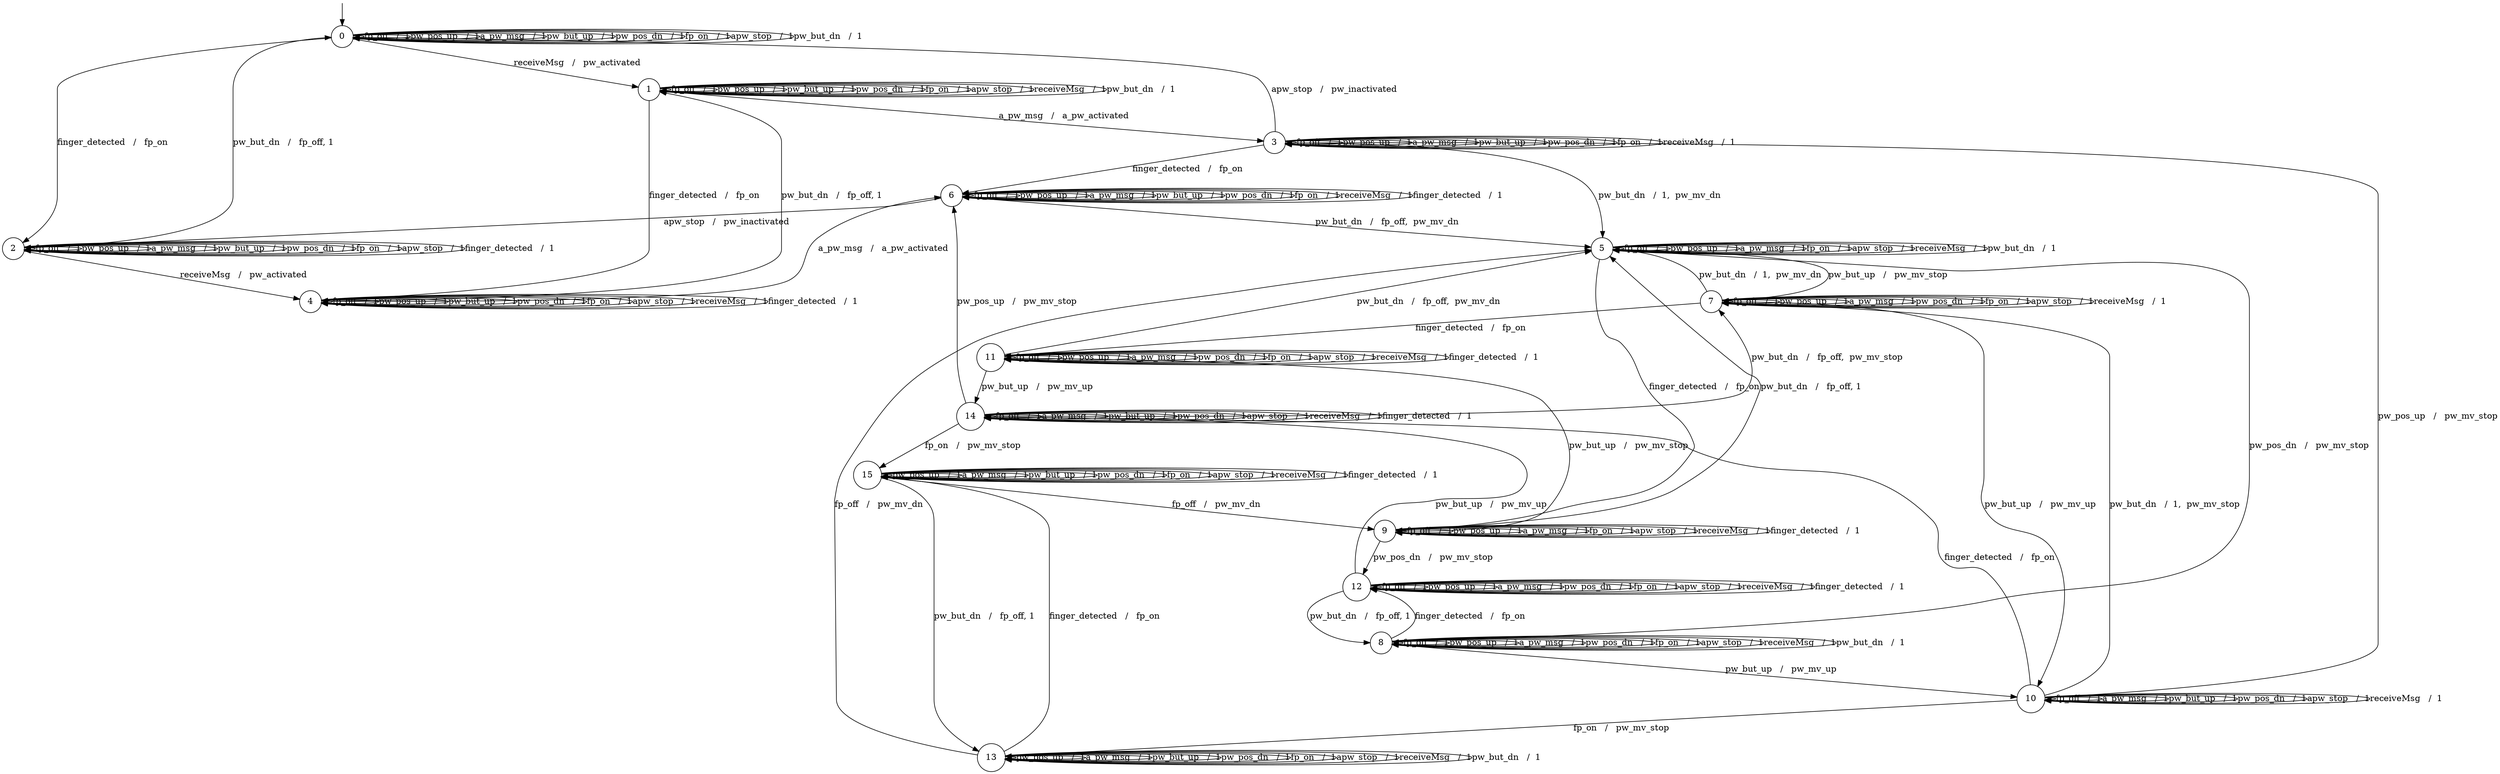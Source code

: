 digraph g {

	s0 [shape="circle" label="0"];
	s1 [shape="circle" label="1"];
	s2 [shape="circle" label="2"];
	s3 [shape="circle" label="3"];
	s4 [shape="circle" label="4"];
	s5 [shape="circle" label="5"];
	s6 [shape="circle" label="6"];
	s7 [shape="circle" label="7"];
	s8 [shape="circle" label="8"];
	s9 [shape="circle" label="9"];
	s10 [shape="circle" label="10"];
	s11 [shape="circle" label="11"];
	s12 [shape="circle" label="12"];
	s13 [shape="circle" label="13"];
	s14 [shape="circle" label="14"];
	s15 [shape="circle" label="15"];
	s0 -> s0 [label="fp_off   /  1"];
	s0 -> s0 [label="pw_pos_up   /  1"];
	s0 -> s0 [label="a_pw_msg   /  1"];
	s0 -> s0 [label="pw_but_up   /  1"];
	s0 -> s0 [label="pw_pos_dn   /  1"];
	s0 -> s0 [label="fp_on   /  1"];
	s0 -> s0 [label="apw_stop   /  1"];
	s0 -> s1 [label="receiveMsg   /   pw_activated"];
	s0 -> s0 [label="pw_but_dn   /  1"];
	s0 -> s2 [label="finger_detected   /   fp_on"];
	s1 -> s1 [label="fp_off   /  1"];
	s1 -> s1 [label="pw_pos_up   /  1"];
	s1 -> s3 [label="a_pw_msg   /   a_pw_activated"];
	s1 -> s1 [label="pw_but_up   /  1"];
	s1 -> s1 [label="pw_pos_dn   /  1"];
	s1 -> s1 [label="fp_on   /  1"];
	s1 -> s1 [label="apw_stop   /  1"];
	s1 -> s1 [label="receiveMsg   /  1"];
	s1 -> s1 [label="pw_but_dn   /  1"];
	s1 -> s4 [label="finger_detected   /   fp_on"];
	s2 -> s2 [label="fp_off   /  1"];
	s2 -> s2 [label="pw_pos_up   /  1"];
	s2 -> s2 [label="a_pw_msg   /  1"];
	s2 -> s2 [label="pw_but_up   /  1"];
	s2 -> s2 [label="pw_pos_dn   /  1"];
	s2 -> s2 [label="fp_on   /  1"];
	s2 -> s2 [label="apw_stop   /  1"];
	s2 -> s4 [label="receiveMsg   /   pw_activated"];
	s2 -> s0 [label="pw_but_dn   /   fp_off, 1"];
	s2 -> s2 [label="finger_detected   /  1"];
	s3 -> s3 [label="fp_off   /  1"];
	s3 -> s3 [label="pw_pos_up   /  1"];
	s3 -> s3 [label="a_pw_msg   /  1"];
	s3 -> s3 [label="pw_but_up   /  1"];
	s3 -> s3 [label="pw_pos_dn   /  1"];
	s3 -> s3 [label="fp_on   /  1"];
	s3 -> s0 [label="apw_stop   /   pw_inactivated"];
	s3 -> s3 [label="receiveMsg   /  1"];
	s3 -> s5 [label="pw_but_dn   /  1,  pw_mv_dn"];
	s3 -> s6 [label="finger_detected   /   fp_on"];
	s4 -> s4 [label="fp_off   /  1"];
	s4 -> s4 [label="pw_pos_up   /  1"];
	s4 -> s6 [label="a_pw_msg   /   a_pw_activated"];
	s4 -> s4 [label="pw_but_up   /  1"];
	s4 -> s4 [label="pw_pos_dn   /  1"];
	s4 -> s4 [label="fp_on   /  1"];
	s4 -> s4 [label="apw_stop   /  1"];
	s4 -> s4 [label="receiveMsg   /  1"];
	s4 -> s1 [label="pw_but_dn   /   fp_off, 1"];
	s4 -> s4 [label="finger_detected   /  1"];
	s5 -> s5 [label="fp_off   /  1"];
	s5 -> s5 [label="pw_pos_up   /  1"];
	s5 -> s5 [label="a_pw_msg   /  1"];
	s5 -> s7 [label="pw_but_up   /   pw_mv_stop"];
	s5 -> s8 [label="pw_pos_dn   /   pw_mv_stop"];
	s5 -> s5 [label="fp_on   /  1"];
	s5 -> s5 [label="apw_stop   /  1"];
	s5 -> s5 [label="receiveMsg   /  1"];
	s5 -> s5 [label="pw_but_dn   /  1"];
	s5 -> s9 [label="finger_detected   /   fp_on"];
	s6 -> s6 [label="fp_off   /  1"];
	s6 -> s6 [label="pw_pos_up   /  1"];
	s6 -> s6 [label="a_pw_msg   /  1"];
	s6 -> s6 [label="pw_but_up   /  1"];
	s6 -> s6 [label="pw_pos_dn   /  1"];
	s6 -> s6 [label="fp_on   /  1"];
	s6 -> s2 [label="apw_stop   /   pw_inactivated"];
	s6 -> s6 [label="receiveMsg   /  1"];
	s6 -> s5 [label="pw_but_dn   /   fp_off,  pw_mv_dn"];
	s6 -> s6 [label="finger_detected   /  1"];
	s7 -> s7 [label="fp_off   /  1"];
	s7 -> s7 [label="pw_pos_up   /  1"];
	s7 -> s7 [label="a_pw_msg   /  1"];
	s7 -> s10 [label="pw_but_up   /   pw_mv_up"];
	s7 -> s7 [label="pw_pos_dn   /  1"];
	s7 -> s7 [label="fp_on   /  1"];
	s7 -> s7 [label="apw_stop   /  1"];
	s7 -> s7 [label="receiveMsg   /  1"];
	s7 -> s5 [label="pw_but_dn   /  1,  pw_mv_dn"];
	s7 -> s11 [label="finger_detected   /   fp_on"];
	s8 -> s8 [label="fp_off   /  1"];
	s8 -> s8 [label="pw_pos_up   /  1"];
	s8 -> s8 [label="a_pw_msg   /  1"];
	s8 -> s10 [label="pw_but_up   /   pw_mv_up"];
	s8 -> s8 [label="pw_pos_dn   /  1"];
	s8 -> s8 [label="fp_on   /  1"];
	s8 -> s8 [label="apw_stop   /  1"];
	s8 -> s8 [label="receiveMsg   /  1"];
	s8 -> s8 [label="pw_but_dn   /  1"];
	s8 -> s12 [label="finger_detected   /   fp_on"];
	s9 -> s9 [label="fp_off   /  1"];
	s9 -> s9 [label="pw_pos_up   /  1"];
	s9 -> s9 [label="a_pw_msg   /  1"];
	s9 -> s11 [label="pw_but_up   /   pw_mv_stop"];
	s9 -> s12 [label="pw_pos_dn   /   pw_mv_stop"];
	s9 -> s9 [label="fp_on   /  1"];
	s9 -> s9 [label="apw_stop   /  1"];
	s9 -> s9 [label="receiveMsg   /  1"];
	s9 -> s5 [label="pw_but_dn   /   fp_off, 1"];
	s9 -> s9 [label="finger_detected   /  1"];
	s10 -> s10 [label="fp_off   /  1"];
	s10 -> s3 [label="pw_pos_up   /   pw_mv_stop"];
	s10 -> s10 [label="a_pw_msg   /  1"];
	s10 -> s10 [label="pw_but_up   /  1"];
	s10 -> s10 [label="pw_pos_dn   /  1"];
	s10 -> s13 [label="fp_on   /   pw_mv_stop"];
	s10 -> s10 [label="apw_stop   /  1"];
	s10 -> s10 [label="receiveMsg   /  1"];
	s10 -> s7 [label="pw_but_dn   /  1,  pw_mv_stop"];
	s10 -> s14 [label="finger_detected   /   fp_on"];
	s11 -> s11 [label="fp_off   /  1"];
	s11 -> s11 [label="pw_pos_up   /  1"];
	s11 -> s11 [label="a_pw_msg   /  1"];
	s11 -> s14 [label="pw_but_up   /   pw_mv_up"];
	s11 -> s11 [label="pw_pos_dn   /  1"];
	s11 -> s11 [label="fp_on   /  1"];
	s11 -> s11 [label="apw_stop   /  1"];
	s11 -> s11 [label="receiveMsg   /  1"];
	s11 -> s5 [label="pw_but_dn   /   fp_off,  pw_mv_dn"];
	s11 -> s11 [label="finger_detected   /  1"];
	s12 -> s12 [label="fp_off   /  1"];
	s12 -> s12 [label="pw_pos_up   /  1"];
	s12 -> s12 [label="a_pw_msg   /  1"];
	s12 -> s14 [label="pw_but_up   /   pw_mv_up"];
	s12 -> s12 [label="pw_pos_dn   /  1"];
	s12 -> s12 [label="fp_on   /  1"];
	s12 -> s12 [label="apw_stop   /  1"];
	s12 -> s12 [label="receiveMsg   /  1"];
	s12 -> s8 [label="pw_but_dn   /   fp_off, 1"];
	s12 -> s12 [label="finger_detected   /  1"];
	s13 -> s5 [label="fp_off   /   pw_mv_dn"];
	s13 -> s13 [label="pw_pos_up   /  1"];
	s13 -> s13 [label="a_pw_msg   /  1"];
	s13 -> s13 [label="pw_but_up   /  1"];
	s13 -> s13 [label="pw_pos_dn   /  1"];
	s13 -> s13 [label="fp_on   /  1"];
	s13 -> s13 [label="apw_stop   /  1"];
	s13 -> s13 [label="receiveMsg   /  1"];
	s13 -> s13 [label="pw_but_dn   /  1"];
	s13 -> s15 [label="finger_detected   /   fp_on"];
	s14 -> s14 [label="fp_off   /  1"];
	s14 -> s6 [label="pw_pos_up   /   pw_mv_stop"];
	s14 -> s14 [label="a_pw_msg   /  1"];
	s14 -> s14 [label="pw_but_up   /  1"];
	s14 -> s14 [label="pw_pos_dn   /  1"];
	s14 -> s15 [label="fp_on   /   pw_mv_stop"];
	s14 -> s14 [label="apw_stop   /  1"];
	s14 -> s14 [label="receiveMsg   /  1"];
	s14 -> s7 [label="pw_but_dn   /   fp_off,  pw_mv_stop"];
	s14 -> s14 [label="finger_detected   /  1"];
	s15 -> s9 [label="fp_off   /   pw_mv_dn"];
	s15 -> s15 [label="pw_pos_up   /  1"];
	s15 -> s15 [label="a_pw_msg   /  1"];
	s15 -> s15 [label="pw_but_up   /  1"];
	s15 -> s15 [label="pw_pos_dn   /  1"];
	s15 -> s15 [label="fp_on   /  1"];
	s15 -> s15 [label="apw_stop   /  1"];
	s15 -> s15 [label="receiveMsg   /  1"];
	s15 -> s13 [label="pw_but_dn   /   fp_off, 1"];
	s15 -> s15 [label="finger_detected   /  1"];

__start0 [label="" shape="none" width="0" height="0"];
__start0 -> s0;

}
